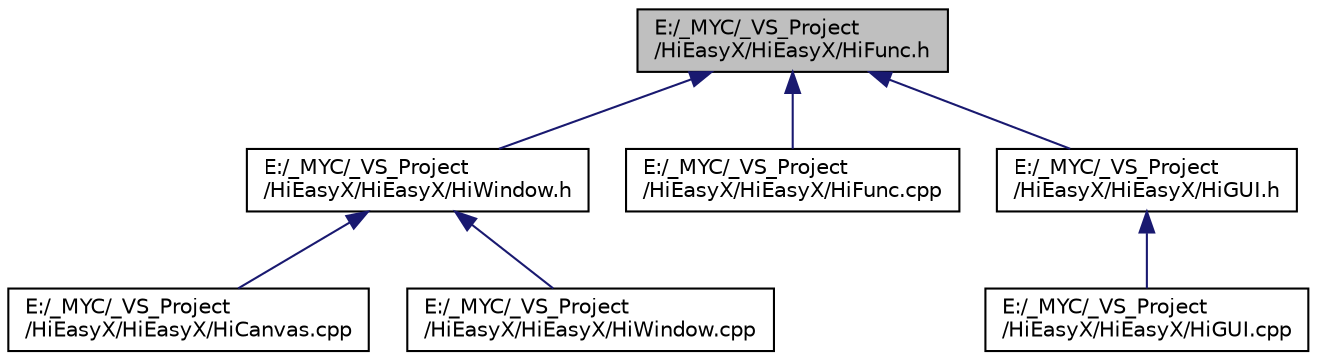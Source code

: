 digraph "E:/_MYC/_VS_Project/HiEasyX/HiEasyX/HiFunc.h"
{
 // LATEX_PDF_SIZE
  edge [fontname="Helvetica",fontsize="10",labelfontname="Helvetica",labelfontsize="10"];
  node [fontname="Helvetica",fontsize="10",shape=record];
  Node1 [label="E:/_MYC/_VS_Project\l/HiEasyX/HiEasyX/HiFunc.h",height=0.2,width=0.4,color="black", fillcolor="grey75", style="filled", fontcolor="black",tooltip=" "];
  Node1 -> Node2 [dir="back",color="midnightblue",fontsize="10",style="solid",fontname="Helvetica"];
  Node2 [label="E:/_MYC/_VS_Project\l/HiEasyX/HiEasyX/HiWindow.h",height=0.2,width=0.4,color="black", fillcolor="white", style="filled",URL="$_hi_window_8h.html",tooltip=" "];
  Node2 -> Node3 [dir="back",color="midnightblue",fontsize="10",style="solid",fontname="Helvetica"];
  Node3 [label="E:/_MYC/_VS_Project\l/HiEasyX/HiEasyX/HiCanvas.cpp",height=0.2,width=0.4,color="black", fillcolor="white", style="filled",URL="$_hi_canvas_8cpp.html",tooltip=" "];
  Node2 -> Node4 [dir="back",color="midnightblue",fontsize="10",style="solid",fontname="Helvetica"];
  Node4 [label="E:/_MYC/_VS_Project\l/HiEasyX/HiEasyX/HiWindow.cpp",height=0.2,width=0.4,color="black", fillcolor="white", style="filled",URL="$_hi_window_8cpp.html",tooltip=" "];
  Node1 -> Node5 [dir="back",color="midnightblue",fontsize="10",style="solid",fontname="Helvetica"];
  Node5 [label="E:/_MYC/_VS_Project\l/HiEasyX/HiEasyX/HiFunc.cpp",height=0.2,width=0.4,color="black", fillcolor="white", style="filled",URL="$_hi_func_8cpp.html",tooltip=" "];
  Node1 -> Node6 [dir="back",color="midnightblue",fontsize="10",style="solid",fontname="Helvetica"];
  Node6 [label="E:/_MYC/_VS_Project\l/HiEasyX/HiEasyX/HiGUI.h",height=0.2,width=0.4,color="black", fillcolor="white", style="filled",URL="$_hi_g_u_i_8h.html",tooltip=" "];
  Node6 -> Node7 [dir="back",color="midnightblue",fontsize="10",style="solid",fontname="Helvetica"];
  Node7 [label="E:/_MYC/_VS_Project\l/HiEasyX/HiEasyX/HiGUI.cpp",height=0.2,width=0.4,color="black", fillcolor="white", style="filled",URL="$_hi_g_u_i_8cpp.html",tooltip=" "];
}
